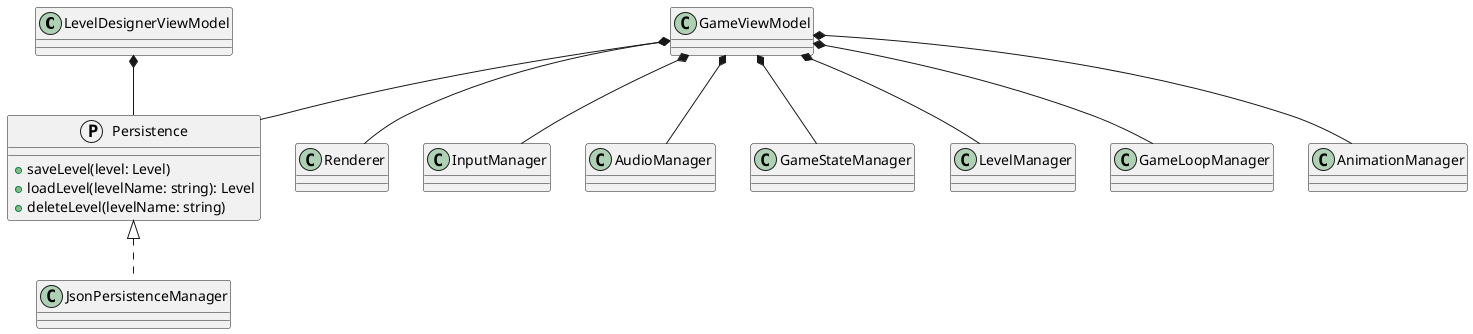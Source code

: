 @startuml
class LevelDesignerViewModel {
}

class GameViewModel {
}

class Renderer {
}

protocol Persistence {
    +saveLevel(level: Level)
    +loadLevel(levelName: string): Level
    +deleteLevel(levelName: string)
}

class JsonPersistenceManager implements Persistence {
}

class InputManager {
}

class AudioManager {
}

class GameStateManager {
}

class LevelManager {
}

class GameLoopManager {
}

class AnimationManager {
}

LevelDesignerViewModel *-- Persistence
GameViewModel *-- Persistence
GameViewModel *-- Renderer
GameViewModel *-- InputManager
GameViewModel *-- AudioManager
GameViewModel *-- GameStateManager
GameViewModel *-- LevelManager
GameViewModel *-- GameLoopManager
GameViewModel *-- AnimationManager

@enduml